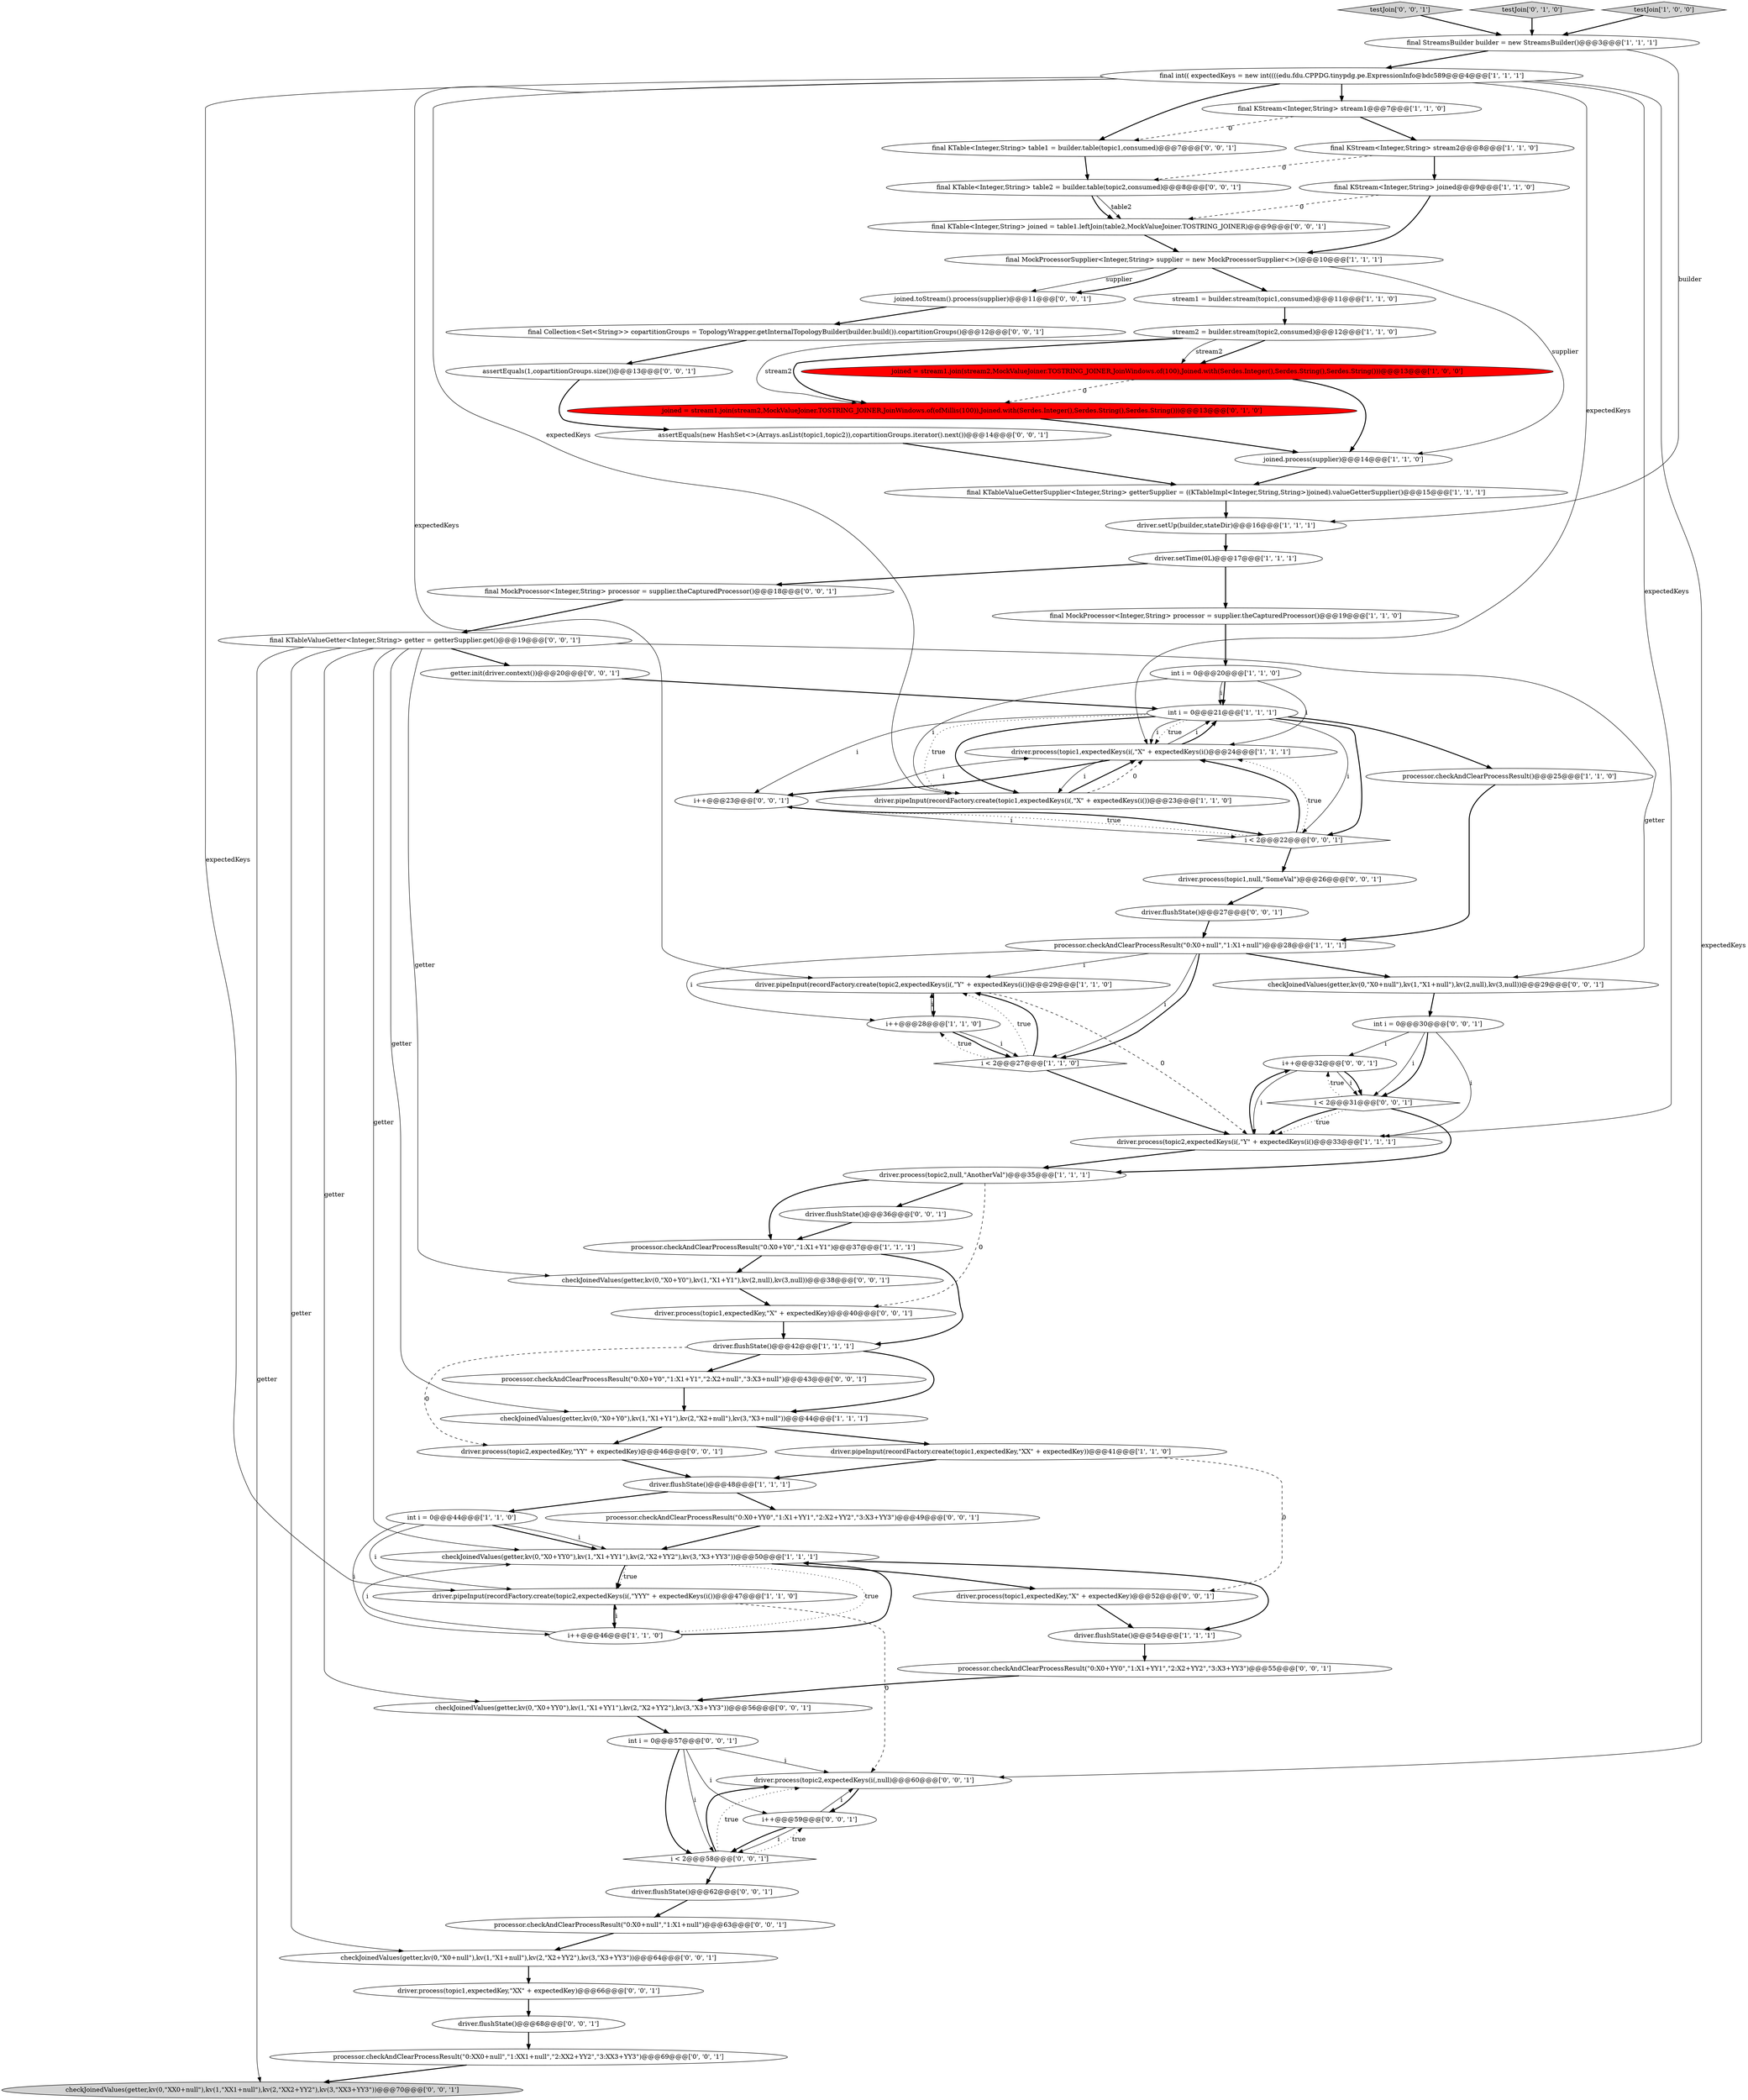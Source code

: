 digraph {
70 [style = filled, label = "getter.init(driver.context())@@@20@@@['0', '0', '1']", fillcolor = white, shape = ellipse image = "AAA0AAABBB3BBB"];
0 [style = filled, label = "driver.flushState()@@@54@@@['1', '1', '1']", fillcolor = white, shape = ellipse image = "AAA0AAABBB1BBB"];
9 [style = filled, label = "final StreamsBuilder builder = new StreamsBuilder()@@@3@@@['1', '1', '1']", fillcolor = white, shape = ellipse image = "AAA0AAABBB1BBB"];
14 [style = filled, label = "joined = stream1.join(stream2,MockValueJoiner.TOSTRING_JOINER,JoinWindows.of(100),Joined.with(Serdes.Integer(),Serdes.String(),Serdes.String()))@@@13@@@['1', '0', '0']", fillcolor = red, shape = ellipse image = "AAA1AAABBB1BBB"];
49 [style = filled, label = "driver.process(topic2,expectedKeys(i(,null)@@@60@@@['0', '0', '1']", fillcolor = white, shape = ellipse image = "AAA0AAABBB3BBB"];
60 [style = filled, label = "driver.process(topic1,expectedKey,\"X\" + expectedKey)@@@40@@@['0', '0', '1']", fillcolor = white, shape = ellipse image = "AAA0AAABBB3BBB"];
72 [style = filled, label = "checkJoinedValues(getter,kv(0,\"X0+Y0\"),kv(1,\"X1+Y1\"),kv(2,null),kv(3,null))@@@38@@@['0', '0', '1']", fillcolor = white, shape = ellipse image = "AAA0AAABBB3BBB"];
5 [style = filled, label = "stream1 = builder.stream(topic1,consumed)@@@11@@@['1', '1', '0']", fillcolor = white, shape = ellipse image = "AAA0AAABBB1BBB"];
35 [style = filled, label = "driver.pipeInput(recordFactory.create(topic2,expectedKeys(i(,\"YYY\" + expectedKeys(i())@@@47@@@['1', '1', '0']", fillcolor = white, shape = ellipse image = "AAA0AAABBB1BBB"];
39 [style = filled, label = "i++@@@32@@@['0', '0', '1']", fillcolor = white, shape = ellipse image = "AAA0AAABBB3BBB"];
26 [style = filled, label = "driver.process(topic2,expectedKeys(i(,\"Y\" + expectedKeys(i()@@@33@@@['1', '1', '1']", fillcolor = white, shape = ellipse image = "AAA0AAABBB1BBB"];
54 [style = filled, label = "processor.checkAndClearProcessResult(\"0:XX0+null\",\"1:XX1+null\",\"2:XX2+YY2\",\"3:XX3+YY3\")@@@69@@@['0', '0', '1']", fillcolor = white, shape = ellipse image = "AAA0AAABBB3BBB"];
27 [style = filled, label = "driver.flushState()@@@42@@@['1', '1', '1']", fillcolor = white, shape = ellipse image = "AAA0AAABBB1BBB"];
42 [style = filled, label = "processor.checkAndClearProcessResult(\"0:X0+null\",\"1:X1+null\")@@@63@@@['0', '0', '1']", fillcolor = white, shape = ellipse image = "AAA0AAABBB3BBB"];
52 [style = filled, label = "driver.process(topic1,expectedKey,\"XX\" + expectedKey)@@@66@@@['0', '0', '1']", fillcolor = white, shape = ellipse image = "AAA0AAABBB3BBB"];
61 [style = filled, label = "final MockProcessor<Integer,String> processor = supplier.theCapturedProcessor()@@@18@@@['0', '0', '1']", fillcolor = white, shape = ellipse image = "AAA0AAABBB3BBB"];
62 [style = filled, label = "int i = 0@@@30@@@['0', '0', '1']", fillcolor = white, shape = ellipse image = "AAA0AAABBB3BBB"];
20 [style = filled, label = "int i = 0@@@21@@@['1', '1', '1']", fillcolor = white, shape = ellipse image = "AAA0AAABBB1BBB"];
46 [style = filled, label = "processor.checkAndClearProcessResult(\"0:X0+YY0\",\"1:X1+YY1\",\"2:X2+YY2\",\"3:X3+YY3\")@@@49@@@['0', '0', '1']", fillcolor = white, shape = ellipse image = "AAA0AAABBB3BBB"];
71 [style = filled, label = "int i = 0@@@57@@@['0', '0', '1']", fillcolor = white, shape = ellipse image = "AAA0AAABBB3BBB"];
6 [style = filled, label = "driver.setTime(0L)@@@17@@@['1', '1', '1']", fillcolor = white, shape = ellipse image = "AAA0AAABBB1BBB"];
21 [style = filled, label = "driver.process(topic1,expectedKeys(i(,\"X\" + expectedKeys(i()@@@24@@@['1', '1', '1']", fillcolor = white, shape = ellipse image = "AAA0AAABBB1BBB"];
15 [style = filled, label = "final KStream<Integer,String> stream2@@@8@@@['1', '1', '0']", fillcolor = white, shape = ellipse image = "AAA0AAABBB1BBB"];
30 [style = filled, label = "final MockProcessor<Integer,String> processor = supplier.theCapturedProcessor()@@@19@@@['1', '1', '0']", fillcolor = white, shape = ellipse image = "AAA0AAABBB1BBB"];
31 [style = filled, label = "driver.flushState()@@@48@@@['1', '1', '1']", fillcolor = white, shape = ellipse image = "AAA0AAABBB1BBB"];
25 [style = filled, label = "final KStream<Integer,String> joined@@@9@@@['1', '1', '0']", fillcolor = white, shape = ellipse image = "AAA0AAABBB1BBB"];
40 [style = filled, label = "final KTable<Integer,String> table1 = builder.table(topic1,consumed)@@@7@@@['0', '0', '1']", fillcolor = white, shape = ellipse image = "AAA0AAABBB3BBB"];
24 [style = filled, label = "final int(( expectedKeys = new int((((edu.fdu.CPPDG.tinypdg.pe.ExpressionInfo@bdc589@@@4@@@['1', '1', '1']", fillcolor = white, shape = ellipse image = "AAA0AAABBB1BBB"];
59 [style = filled, label = "checkJoinedValues(getter,kv(0,\"X0+YY0\"),kv(1,\"X1+YY1\"),kv(2,\"X2+YY2\"),kv(3,\"X3+YY3\"))@@@56@@@['0', '0', '1']", fillcolor = white, shape = ellipse image = "AAA0AAABBB3BBB"];
63 [style = filled, label = "driver.process(topic1,expectedKey,\"X\" + expectedKey)@@@52@@@['0', '0', '1']", fillcolor = white, shape = ellipse image = "AAA0AAABBB3BBB"];
8 [style = filled, label = "driver.process(topic2,null,\"AnotherVal\")@@@35@@@['1', '1', '1']", fillcolor = white, shape = ellipse image = "AAA0AAABBB1BBB"];
57 [style = filled, label = "i < 2@@@22@@@['0', '0', '1']", fillcolor = white, shape = diamond image = "AAA0AAABBB3BBB"];
65 [style = filled, label = "testJoin['0', '0', '1']", fillcolor = lightgray, shape = diamond image = "AAA0AAABBB3BBB"];
2 [style = filled, label = "driver.setUp(builder,stateDir)@@@16@@@['1', '1', '1']", fillcolor = white, shape = ellipse image = "AAA0AAABBB1BBB"];
66 [style = filled, label = "checkJoinedValues(getter,kv(0,\"X0+null\"),kv(1,\"X1+null\"),kv(2,null),kv(3,null))@@@29@@@['0', '0', '1']", fillcolor = white, shape = ellipse image = "AAA0AAABBB3BBB"];
29 [style = filled, label = "driver.pipeInput(recordFactory.create(topic1,expectedKey,\"XX\" + expectedKey))@@@41@@@['1', '1', '0']", fillcolor = white, shape = ellipse image = "AAA0AAABBB1BBB"];
51 [style = filled, label = "assertEquals(1,copartitionGroups.size())@@@13@@@['0', '0', '1']", fillcolor = white, shape = ellipse image = "AAA0AAABBB3BBB"];
74 [style = filled, label = "driver.flushState()@@@27@@@['0', '0', '1']", fillcolor = white, shape = ellipse image = "AAA0AAABBB3BBB"];
10 [style = filled, label = "final MockProcessorSupplier<Integer,String> supplier = new MockProcessorSupplier<>()@@@10@@@['1', '1', '1']", fillcolor = white, shape = ellipse image = "AAA0AAABBB1BBB"];
37 [style = filled, label = "testJoin['0', '1', '0']", fillcolor = lightgray, shape = diamond image = "AAA0AAABBB2BBB"];
41 [style = filled, label = "checkJoinedValues(getter,kv(0,\"X0+null\"),kv(1,\"X1+null\"),kv(2,\"X2+YY2\"),kv(3,\"X3+YY3\"))@@@64@@@['0', '0', '1']", fillcolor = white, shape = ellipse image = "AAA0AAABBB3BBB"];
56 [style = filled, label = "final Collection<Set<String>> copartitionGroups = TopologyWrapper.getInternalTopologyBuilder(builder.build()).copartitionGroups()@@@12@@@['0', '0', '1']", fillcolor = white, shape = ellipse image = "AAA0AAABBB3BBB"];
53 [style = filled, label = "i++@@@23@@@['0', '0', '1']", fillcolor = white, shape = ellipse image = "AAA0AAABBB3BBB"];
67 [style = filled, label = "joined.toStream().process(supplier)@@@11@@@['0', '0', '1']", fillcolor = white, shape = ellipse image = "AAA0AAABBB3BBB"];
73 [style = filled, label = "processor.checkAndClearProcessResult(\"0:X0+Y0\",\"1:X1+Y1\",\"2:X2+null\",\"3:X3+null\")@@@43@@@['0', '0', '1']", fillcolor = white, shape = ellipse image = "AAA0AAABBB3BBB"];
75 [style = filled, label = "final KTable<Integer,String> table2 = builder.table(topic2,consumed)@@@8@@@['0', '0', '1']", fillcolor = white, shape = ellipse image = "AAA0AAABBB3BBB"];
64 [style = filled, label = "assertEquals(new HashSet<>(Arrays.asList(topic1,topic2)),copartitionGroups.iterator().next())@@@14@@@['0', '0', '1']", fillcolor = white, shape = ellipse image = "AAA0AAABBB3BBB"];
16 [style = filled, label = "stream2 = builder.stream(topic2,consumed)@@@12@@@['1', '1', '0']", fillcolor = white, shape = ellipse image = "AAA0AAABBB1BBB"];
69 [style = filled, label = "driver.flushState()@@@36@@@['0', '0', '1']", fillcolor = white, shape = ellipse image = "AAA0AAABBB3BBB"];
3 [style = filled, label = "joined.process(supplier)@@@14@@@['1', '1', '0']", fillcolor = white, shape = ellipse image = "AAA0AAABBB1BBB"];
68 [style = filled, label = "final KTable<Integer,String> joined = table1.leftJoin(table2,MockValueJoiner.TOSTRING_JOINER)@@@9@@@['0', '0', '1']", fillcolor = white, shape = ellipse image = "AAA0AAABBB3BBB"];
18 [style = filled, label = "testJoin['1', '0', '0']", fillcolor = lightgray, shape = diamond image = "AAA0AAABBB1BBB"];
13 [style = filled, label = "checkJoinedValues(getter,kv(0,\"X0+Y0\"),kv(1,\"X1+Y1\"),kv(2,\"X2+null\"),kv(3,\"X3+null\"))@@@44@@@['1', '1', '1']", fillcolor = white, shape = ellipse image = "AAA0AAABBB1BBB"];
76 [style = filled, label = "driver.flushState()@@@62@@@['0', '0', '1']", fillcolor = white, shape = ellipse image = "AAA0AAABBB3BBB"];
50 [style = filled, label = "final KTableValueGetter<Integer,String> getter = getterSupplier.get()@@@19@@@['0', '0', '1']", fillcolor = white, shape = ellipse image = "AAA0AAABBB3BBB"];
1 [style = filled, label = "processor.checkAndClearProcessResult()@@@25@@@['1', '1', '0']", fillcolor = white, shape = ellipse image = "AAA0AAABBB1BBB"];
4 [style = filled, label = "driver.pipeInput(recordFactory.create(topic1,expectedKeys(i(,\"X\" + expectedKeys(i())@@@23@@@['1', '1', '0']", fillcolor = white, shape = ellipse image = "AAA0AAABBB1BBB"];
12 [style = filled, label = "driver.pipeInput(recordFactory.create(topic2,expectedKeys(i(,\"Y\" + expectedKeys(i())@@@29@@@['1', '1', '0']", fillcolor = white, shape = ellipse image = "AAA0AAABBB1BBB"];
58 [style = filled, label = "processor.checkAndClearProcessResult(\"0:X0+YY0\",\"1:X1+YY1\",\"2:X2+YY2\",\"3:X3+YY3\")@@@55@@@['0', '0', '1']", fillcolor = white, shape = ellipse image = "AAA0AAABBB3BBB"];
28 [style = filled, label = "int i = 0@@@20@@@['1', '1', '0']", fillcolor = white, shape = ellipse image = "AAA0AAABBB1BBB"];
36 [style = filled, label = "joined = stream1.join(stream2,MockValueJoiner.TOSTRING_JOINER,JoinWindows.of(ofMillis(100)),Joined.with(Serdes.Integer(),Serdes.String(),Serdes.String()))@@@13@@@['0', '1', '0']", fillcolor = red, shape = ellipse image = "AAA1AAABBB2BBB"];
38 [style = filled, label = "driver.process(topic1,null,\"SomeVal\")@@@26@@@['0', '0', '1']", fillcolor = white, shape = ellipse image = "AAA0AAABBB3BBB"];
34 [style = filled, label = "i < 2@@@27@@@['1', '1', '0']", fillcolor = white, shape = diamond image = "AAA0AAABBB1BBB"];
47 [style = filled, label = "i < 2@@@58@@@['0', '0', '1']", fillcolor = white, shape = diamond image = "AAA0AAABBB3BBB"];
22 [style = filled, label = "i++@@@46@@@['1', '1', '0']", fillcolor = white, shape = ellipse image = "AAA0AAABBB1BBB"];
23 [style = filled, label = "final KTableValueGetterSupplier<Integer,String> getterSupplier = ((KTableImpl<Integer,String,String>)joined).valueGetterSupplier()@@@15@@@['1', '1', '1']", fillcolor = white, shape = ellipse image = "AAA0AAABBB1BBB"];
48 [style = filled, label = "i < 2@@@31@@@['0', '0', '1']", fillcolor = white, shape = diamond image = "AAA0AAABBB3BBB"];
7 [style = filled, label = "i++@@@28@@@['1', '1', '0']", fillcolor = white, shape = ellipse image = "AAA0AAABBB1BBB"];
43 [style = filled, label = "i++@@@59@@@['0', '0', '1']", fillcolor = white, shape = ellipse image = "AAA0AAABBB3BBB"];
17 [style = filled, label = "checkJoinedValues(getter,kv(0,\"X0+YY0\"),kv(1,\"X1+YY1\"),kv(2,\"X2+YY2\"),kv(3,\"X3+YY3\"))@@@50@@@['1', '1', '1']", fillcolor = white, shape = ellipse image = "AAA0AAABBB1BBB"];
33 [style = filled, label = "final KStream<Integer,String> stream1@@@7@@@['1', '1', '0']", fillcolor = white, shape = ellipse image = "AAA0AAABBB1BBB"];
44 [style = filled, label = "driver.process(topic2,expectedKey,\"YY\" + expectedKey)@@@46@@@['0', '0', '1']", fillcolor = white, shape = ellipse image = "AAA0AAABBB3BBB"];
11 [style = filled, label = "processor.checkAndClearProcessResult(\"0:X0+Y0\",\"1:X1+Y1\")@@@37@@@['1', '1', '1']", fillcolor = white, shape = ellipse image = "AAA0AAABBB1BBB"];
32 [style = filled, label = "int i = 0@@@44@@@['1', '1', '0']", fillcolor = white, shape = ellipse image = "AAA0AAABBB1BBB"];
19 [style = filled, label = "processor.checkAndClearProcessResult(\"0:X0+null\",\"1:X1+null\")@@@28@@@['1', '1', '1']", fillcolor = white, shape = ellipse image = "AAA0AAABBB1BBB"];
45 [style = filled, label = "driver.flushState()@@@68@@@['0', '0', '1']", fillcolor = white, shape = ellipse image = "AAA0AAABBB3BBB"];
55 [style = filled, label = "checkJoinedValues(getter,kv(0,\"XX0+null\"),kv(1,\"XX1+null\"),kv(2,\"XX2+YY2\"),kv(3,\"XX3+YY3\"))@@@70@@@['0', '0', '1']", fillcolor = lightgray, shape = ellipse image = "AAA0AAABBB3BBB"];
28->4 [style = solid, label="i"];
27->13 [style = bold, label=""];
14->3 [style = bold, label=""];
76->42 [style = bold, label=""];
54->55 [style = bold, label=""];
34->12 [style = dotted, label="true"];
42->41 [style = bold, label=""];
68->10 [style = bold, label=""];
20->57 [style = bold, label=""];
28->20 [style = bold, label=""];
70->20 [style = bold, label=""];
15->25 [style = bold, label=""];
2->6 [style = bold, label=""];
24->26 [style = solid, label="expectedKeys"];
17->35 [style = dotted, label="true"];
66->62 [style = bold, label=""];
59->71 [style = bold, label=""];
12->7 [style = bold, label=""];
37->9 [style = bold, label=""];
47->49 [style = bold, label=""];
12->26 [style = dashed, label="0"];
27->73 [style = bold, label=""];
47->76 [style = bold, label=""];
17->63 [style = bold, label=""];
48->26 [style = dotted, label="true"];
30->28 [style = bold, label=""];
34->26 [style = bold, label=""];
48->39 [style = dotted, label="true"];
71->47 [style = bold, label=""];
24->49 [style = solid, label="expectedKeys"];
65->9 [style = bold, label=""];
43->47 [style = solid, label="i"];
75->68 [style = bold, label=""];
40->75 [style = bold, label=""];
57->38 [style = bold, label=""];
16->14 [style = bold, label=""];
19->34 [style = solid, label="i"];
25->10 [style = bold, label=""];
58->59 [style = bold, label=""];
31->46 [style = bold, label=""];
8->11 [style = bold, label=""];
16->14 [style = solid, label="stream2"];
9->24 [style = bold, label=""];
50->72 [style = solid, label="getter"];
17->35 [style = bold, label=""];
74->19 [style = bold, label=""];
53->57 [style = solid, label="i"];
19->34 [style = bold, label=""];
28->20 [style = solid, label="i"];
35->49 [style = dashed, label="0"];
71->43 [style = solid, label="i"];
33->15 [style = bold, label=""];
24->12 [style = solid, label="expectedKeys"];
20->21 [style = solid, label="i"];
0->58 [style = bold, label=""];
50->70 [style = bold, label=""];
4->21 [style = bold, label=""];
10->67 [style = solid, label="supplier"];
52->45 [style = bold, label=""];
24->40 [style = bold, label=""];
75->68 [style = solid, label="table2"];
34->7 [style = dotted, label="true"];
67->56 [style = bold, label=""];
73->13 [style = bold, label=""];
56->51 [style = bold, label=""];
47->49 [style = dotted, label="true"];
6->61 [style = bold, label=""];
7->12 [style = solid, label="i"];
47->43 [style = dotted, label="true"];
8->60 [style = dashed, label="0"];
3->23 [style = bold, label=""];
43->47 [style = bold, label=""];
50->59 [style = solid, label="getter"];
57->21 [style = bold, label=""];
62->48 [style = solid, label="i"];
43->49 [style = solid, label="i"];
24->21 [style = solid, label="expectedKeys"];
62->26 [style = solid, label="i"];
18->9 [style = bold, label=""];
22->17 [style = bold, label=""];
62->48 [style = bold, label=""];
8->69 [style = bold, label=""];
1->19 [style = bold, label=""];
50->17 [style = solid, label="getter"];
20->57 [style = solid, label="i"];
32->17 [style = bold, label=""];
53->21 [style = solid, label="i"];
15->75 [style = dashed, label="0"];
16->36 [style = bold, label=""];
57->21 [style = dotted, label="true"];
31->32 [style = bold, label=""];
21->4 [style = solid, label="i"];
63->0 [style = bold, label=""];
22->35 [style = solid, label="i"];
10->3 [style = solid, label="supplier"];
32->35 [style = solid, label="i"];
26->8 [style = bold, label=""];
7->34 [style = solid, label="i"];
20->1 [style = bold, label=""];
69->11 [style = bold, label=""];
19->7 [style = solid, label="i"];
4->21 [style = dashed, label="0"];
9->2 [style = solid, label="builder"];
48->26 [style = bold, label=""];
5->16 [style = bold, label=""];
24->33 [style = bold, label=""];
57->53 [style = dotted, label="true"];
17->0 [style = bold, label=""];
19->66 [style = bold, label=""];
10->5 [style = bold, label=""];
62->39 [style = solid, label="i"];
71->47 [style = solid, label="i"];
20->4 [style = dotted, label="true"];
51->64 [style = bold, label=""];
16->36 [style = solid, label="stream2"];
10->67 [style = bold, label=""];
17->22 [style = dotted, label="true"];
27->44 [style = dashed, label="0"];
20->53 [style = solid, label="i"];
23->2 [style = bold, label=""];
6->30 [style = bold, label=""];
39->48 [style = solid, label="i"];
44->31 [style = bold, label=""];
60->27 [style = bold, label=""];
39->26 [style = solid, label="i"];
22->17 [style = solid, label="i"];
39->48 [style = bold, label=""];
33->40 [style = dashed, label="0"];
11->72 [style = bold, label=""];
38->74 [style = bold, label=""];
71->49 [style = solid, label="i"];
53->57 [style = bold, label=""];
35->22 [style = bold, label=""];
50->55 [style = solid, label="getter"];
50->13 [style = solid, label="getter"];
29->31 [style = bold, label=""];
13->44 [style = bold, label=""];
21->20 [style = solid, label="i"];
20->21 [style = dotted, label="true"];
48->8 [style = bold, label=""];
34->12 [style = bold, label=""];
72->60 [style = bold, label=""];
14->36 [style = dashed, label="0"];
49->43 [style = bold, label=""];
26->39 [style = bold, label=""];
20->4 [style = bold, label=""];
41->52 [style = bold, label=""];
29->63 [style = dashed, label="0"];
64->23 [style = bold, label=""];
45->54 [style = bold, label=""];
13->29 [style = bold, label=""];
19->12 [style = solid, label="i"];
50->66 [style = solid, label="getter"];
50->41 [style = solid, label="getter"];
7->34 [style = bold, label=""];
21->20 [style = bold, label=""];
28->21 [style = solid, label="i"];
24->35 [style = solid, label="expectedKeys"];
32->17 [style = solid, label="i"];
32->22 [style = solid, label="i"];
25->68 [style = dashed, label="0"];
61->50 [style = bold, label=""];
24->4 [style = solid, label="expectedKeys"];
46->17 [style = bold, label=""];
11->27 [style = bold, label=""];
21->53 [style = bold, label=""];
36->3 [style = bold, label=""];
}
